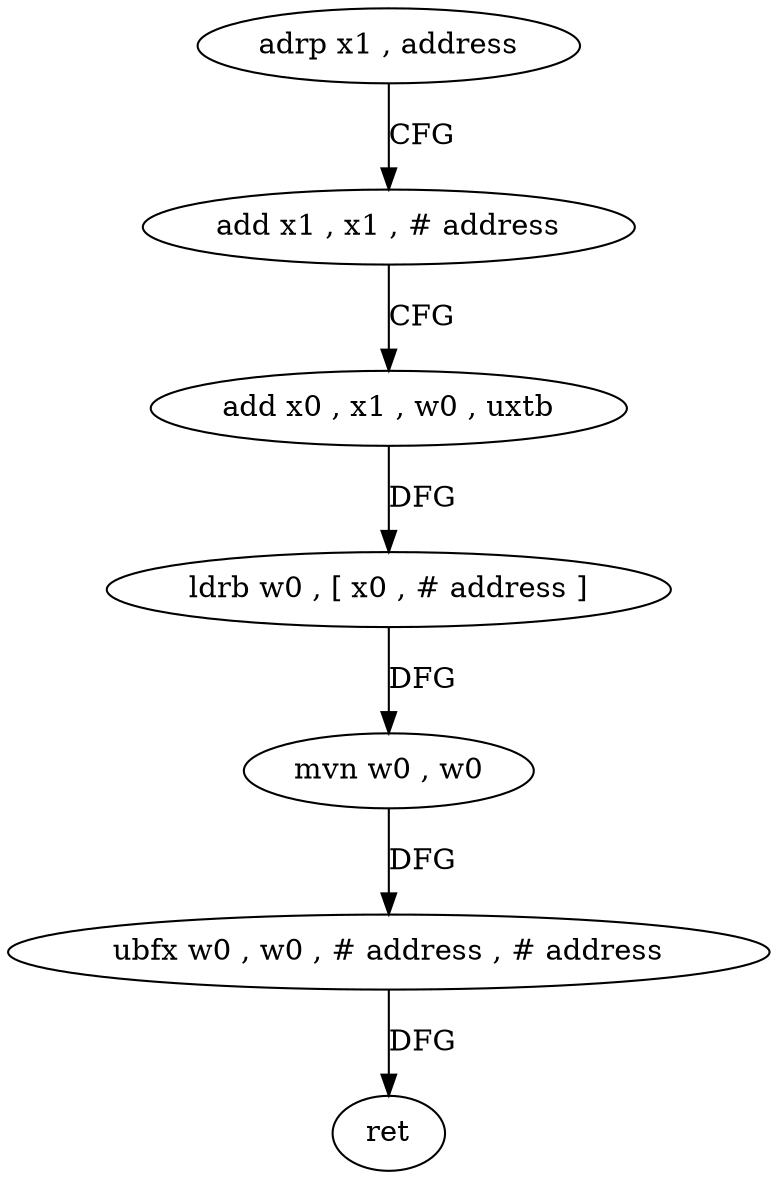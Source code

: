 digraph "func" {
"156136" [label = "adrp x1 , address" ]
"156140" [label = "add x1 , x1 , # address" ]
"156144" [label = "add x0 , x1 , w0 , uxtb" ]
"156148" [label = "ldrb w0 , [ x0 , # address ]" ]
"156152" [label = "mvn w0 , w0" ]
"156156" [label = "ubfx w0 , w0 , # address , # address" ]
"156160" [label = "ret" ]
"156136" -> "156140" [ label = "CFG" ]
"156140" -> "156144" [ label = "CFG" ]
"156144" -> "156148" [ label = "DFG" ]
"156148" -> "156152" [ label = "DFG" ]
"156152" -> "156156" [ label = "DFG" ]
"156156" -> "156160" [ label = "DFG" ]
}
